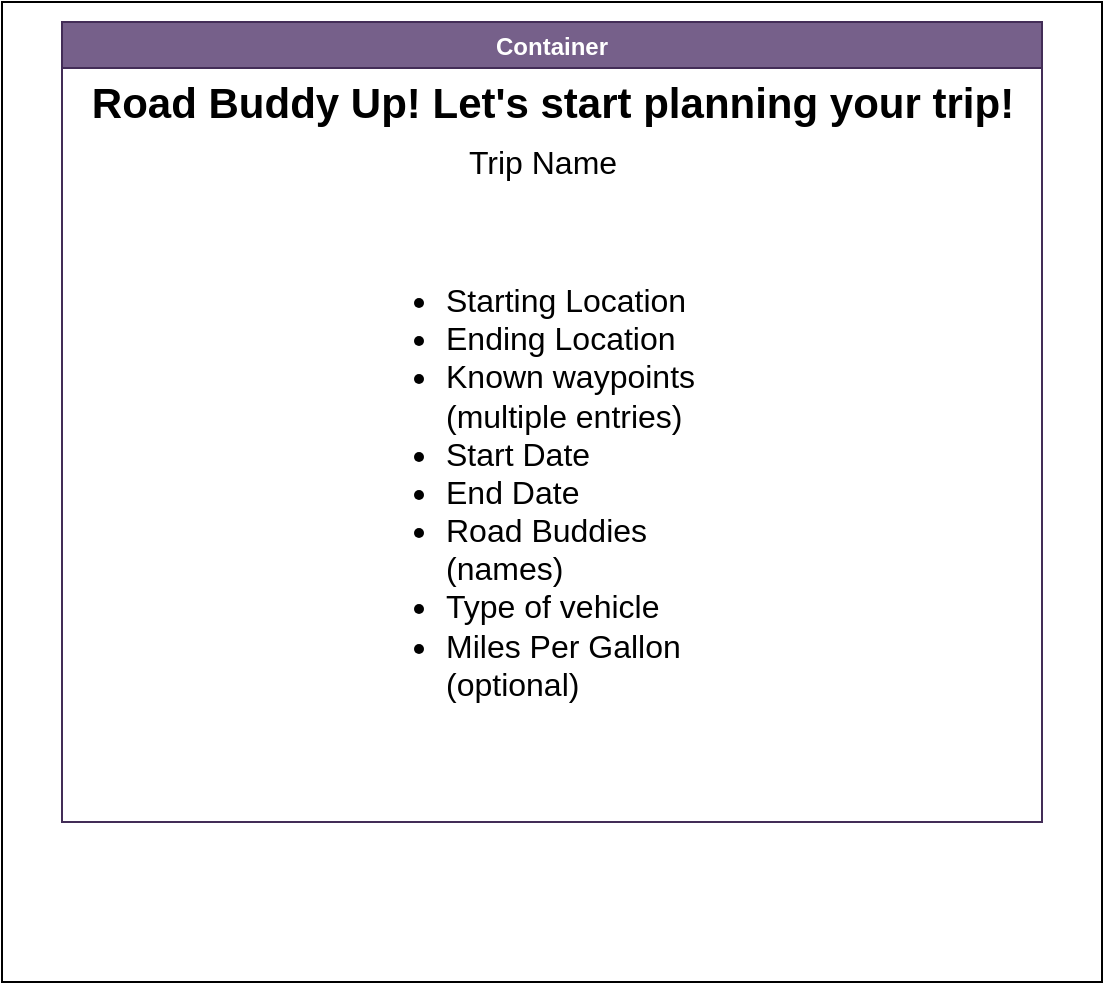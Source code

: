 <mxfile>
    <diagram id="QSgNR9Rp1mcAzF5DUS6Z" name="Page-1">
        <mxGraphModel dx="770" dy="508" grid="1" gridSize="10" guides="1" tooltips="1" connect="1" arrows="1" fold="1" page="1" pageScale="1" pageWidth="850" pageHeight="1100" math="0" shadow="0">
            <root>
                <mxCell id="0"/>
                <mxCell id="1" parent="0"/>
                <mxCell id="2" value="" style="rounded=0;whiteSpace=wrap;html=1;" vertex="1" parent="1">
                    <mxGeometry width="550" height="490" as="geometry"/>
                </mxCell>
                <mxCell id="5" value="Container" style="swimlane;fillColor=#76608a;fontColor=#ffffff;strokeColor=#432D57;" vertex="1" parent="1">
                    <mxGeometry x="30" y="10" width="490" height="400" as="geometry"/>
                </mxCell>
                <mxCell id="6" value="Trip Name" style="text;html=1;resizable=0;autosize=1;align=center;verticalAlign=middle;points=[];fillColor=none;strokeColor=none;rounded=0;fontSize=16;" vertex="1" parent="5">
                    <mxGeometry x="195" y="60" width="90" height="20" as="geometry"/>
                </mxCell>
                <mxCell id="7" value="&lt;ul&gt;&lt;li&gt;Starting Location&lt;/li&gt;&lt;li&gt;Ending Location&lt;/li&gt;&lt;li&gt;Known waypoints (multiple entries)&lt;/li&gt;&lt;li&gt;Start Date&lt;/li&gt;&lt;li&gt;End Date&lt;/li&gt;&lt;li&gt;Road Buddies (names)&lt;/li&gt;&lt;li&gt;Type of vehicle&lt;/li&gt;&lt;li&gt;Miles Per Gallon (optional)&lt;/li&gt;&lt;/ul&gt;" style="text;strokeColor=none;fillColor=none;html=1;whiteSpace=wrap;verticalAlign=middle;overflow=hidden;fontSize=16;" vertex="1" parent="5">
                    <mxGeometry x="150" y="80" width="190" height="310" as="geometry"/>
                </mxCell>
                <mxCell id="3" value="Road Buddy Up! Let's start planning your trip!" style="text;strokeColor=none;fillColor=none;html=1;fontSize=21;fontStyle=1;verticalAlign=middle;align=center;" vertex="1" parent="5">
                    <mxGeometry x="195" y="20" width="100" height="40" as="geometry"/>
                </mxCell>
            </root>
        </mxGraphModel>
    </diagram>
</mxfile>